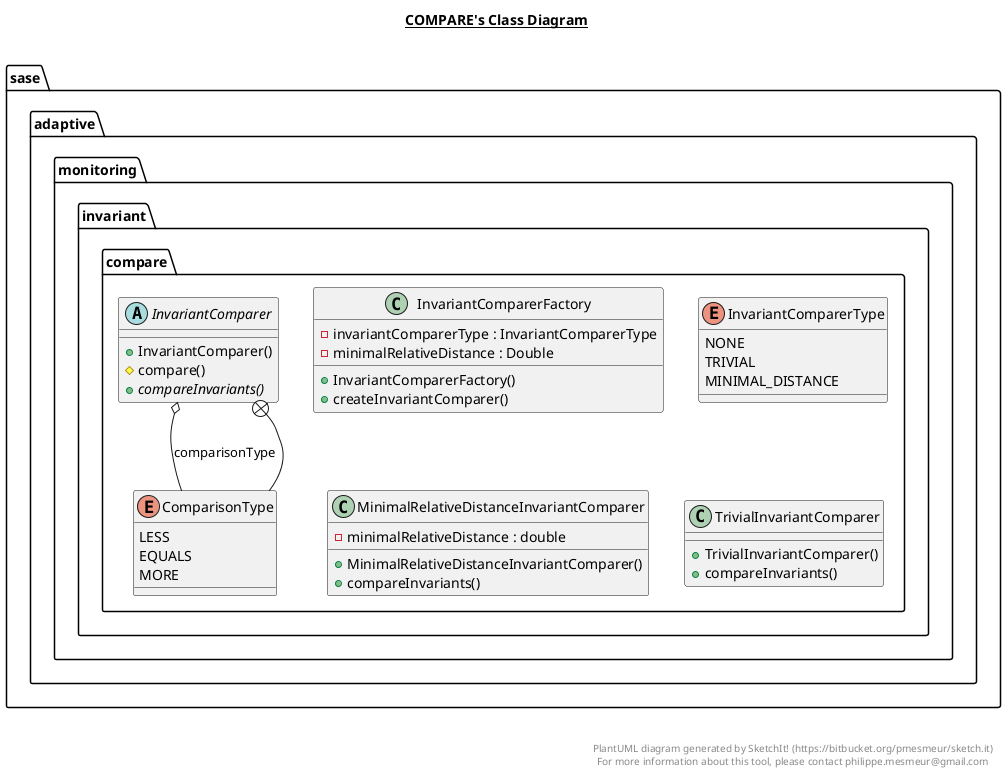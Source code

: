 @startuml

title __COMPARE's Class Diagram__\n

  package sase.adaptive.monitoring {
    package sase.adaptive.monitoring.invariant {
      package sase.adaptive.monitoring.invariant.compare {
        abstract class InvariantComparer {
            + InvariantComparer()
            # compare()
            {abstract} + compareInvariants()
        }
      }
    }
  }
  

  package sase.adaptive.monitoring {
    package sase.adaptive.monitoring.invariant {
      package sase.adaptive.monitoring.invariant.compare {
        enum ComparisonType {
          LESS
          EQUALS
          MORE
        }
      }
    }
  }
  

  package sase.adaptive.monitoring {
    package sase.adaptive.monitoring.invariant {
      package sase.adaptive.monitoring.invariant.compare {
        class InvariantComparerFactory {
            - invariantComparerType : InvariantComparerType
            - minimalRelativeDistance : Double
            + InvariantComparerFactory()
            + createInvariantComparer()
        }
      }
    }
  }
  

  package sase.adaptive.monitoring {
    package sase.adaptive.monitoring.invariant {
      package sase.adaptive.monitoring.invariant.compare {
        enum InvariantComparerType {
          NONE
          TRIVIAL
          MINIMAL_DISTANCE
        }
      }
    }
  }
  

  package sase.adaptive.monitoring {
    package sase.adaptive.monitoring.invariant {
      package sase.adaptive.monitoring.invariant.compare {
        class MinimalRelativeDistanceInvariantComparer {
            - minimalRelativeDistance : double
            + MinimalRelativeDistanceInvariantComparer()
            + compareInvariants()
        }
      }
    }
  }
  

  package sase.adaptive.monitoring {
    package sase.adaptive.monitoring.invariant {
      package sase.adaptive.monitoring.invariant.compare {
        class TrivialInvariantComparer {
            + TrivialInvariantComparer()
            + compareInvariants()
        }
      }
    }
  }
  

  InvariantComparer o-- ComparisonType : comparisonType
  InvariantComparer +-down- ComparisonType


right footer


PlantUML diagram generated by SketchIt! (https://bitbucket.org/pmesmeur/sketch.it)
For more information about this tool, please contact philippe.mesmeur@gmail.com
endfooter

@enduml
